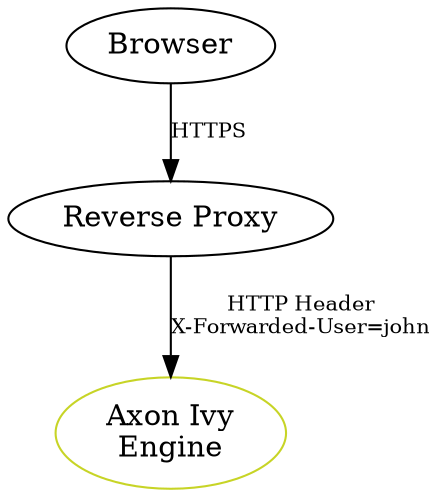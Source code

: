 
digraph overview {
  browser [label="Browser" pos = "0,3!" width=1];
  reverseproxy [label="Reverse Proxy" pos = "3.5,3!" width=1.6]; 
  engine [label="Axon Ivy\nEngine" pos="7,3!" width="1.5" color="#C7D426" fontcolor="black"];
  
  browser -> reverseproxy [label="HTTPS" fontsize=10];
  reverseproxy -> engine [label="HTTP Header\nX-Forwarded-User=john" fontsize=10];
}
